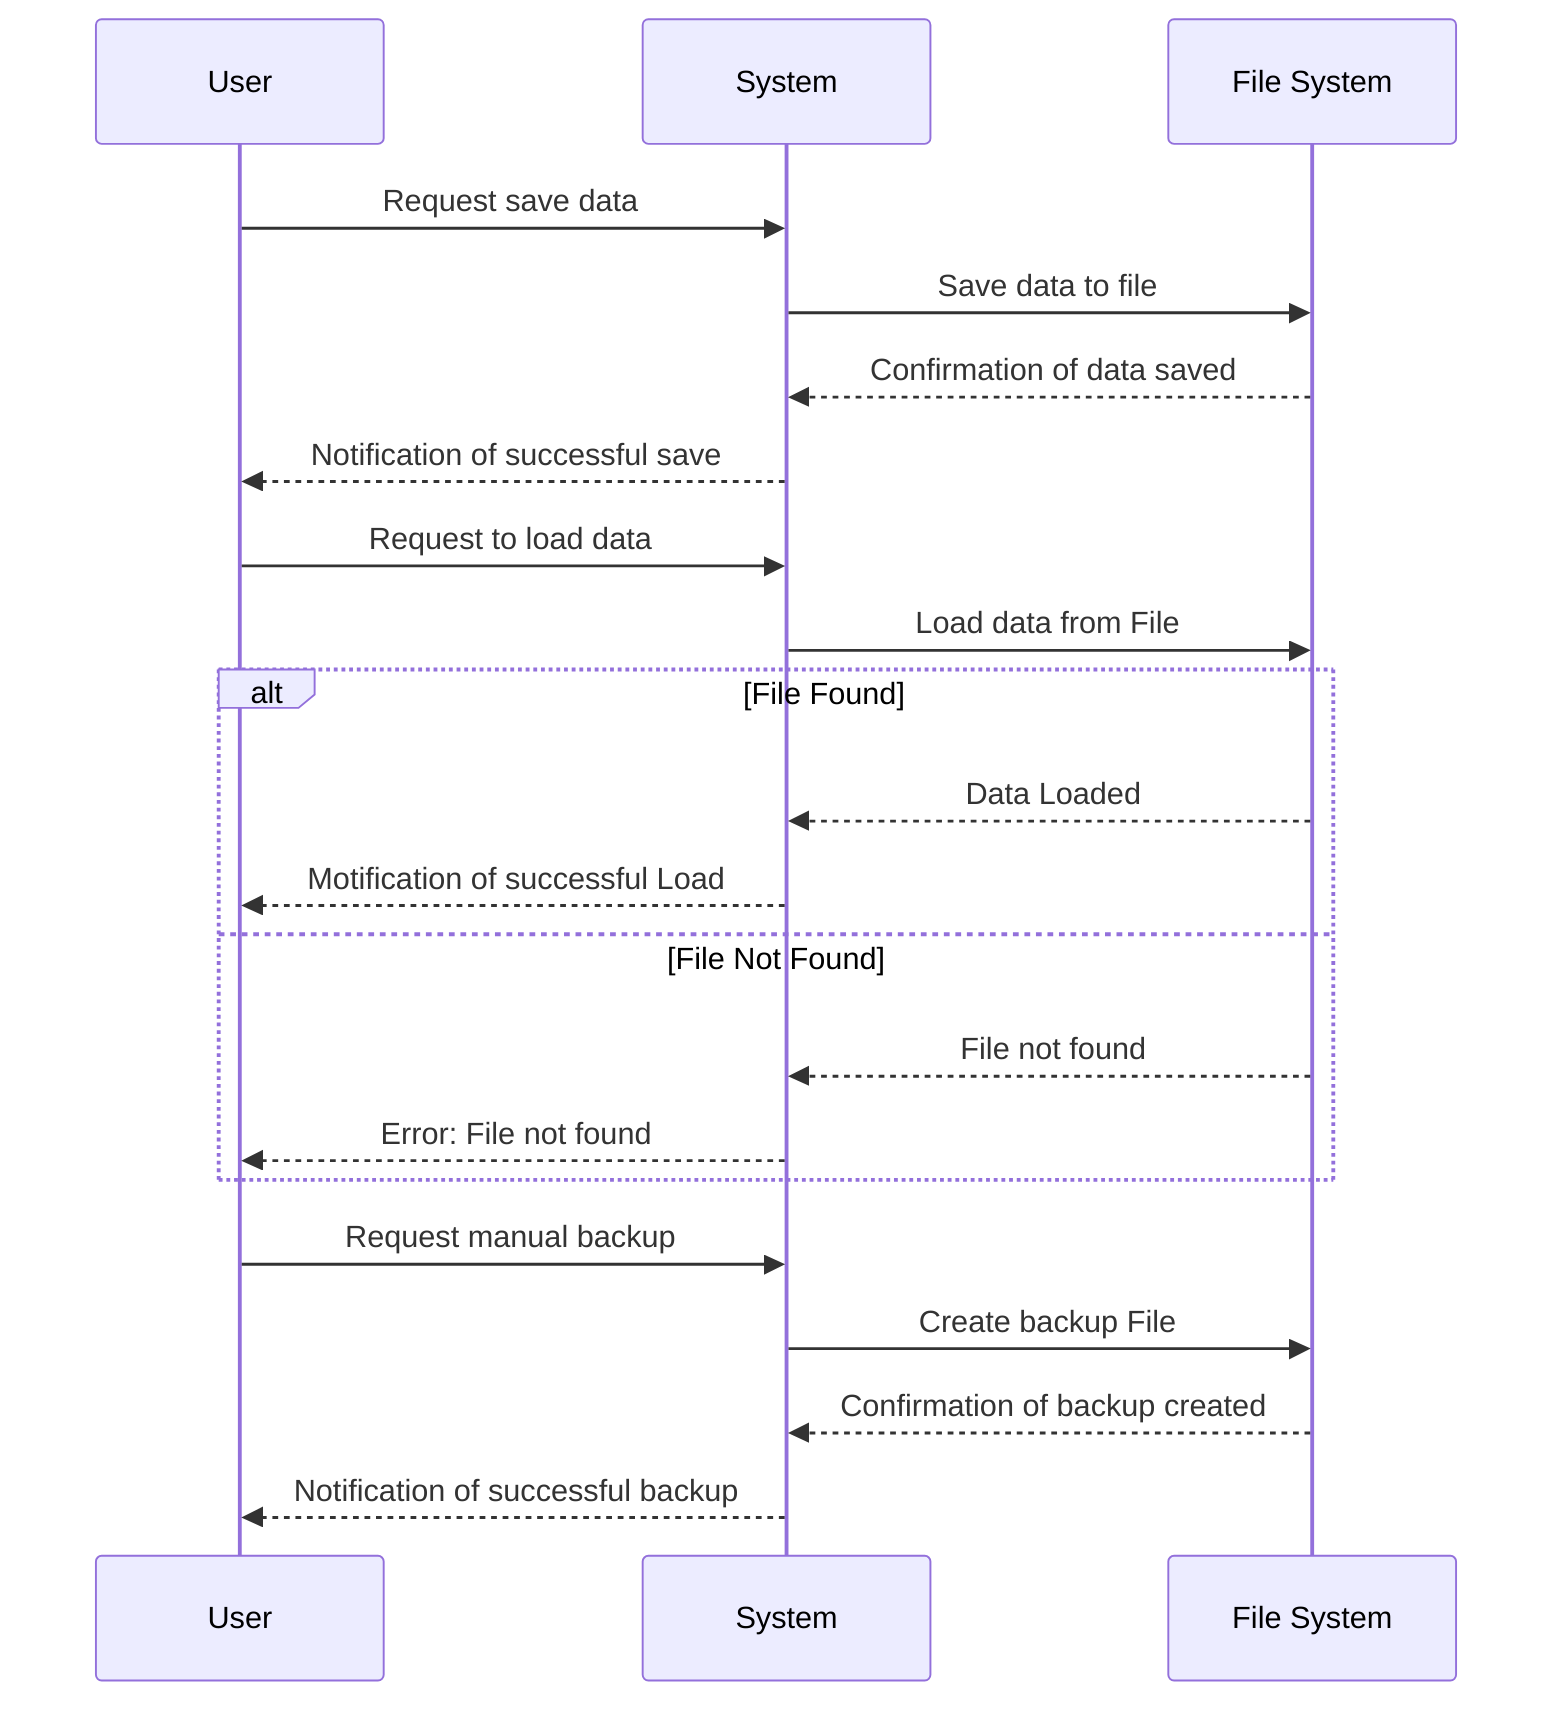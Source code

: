 sequenceDiagram
	participant User
	participant System
	participant File System

User ->> System : Request save data
System ->> File System : Save data to file
File System -->> System : Confirmation of data saved
System -->> User : Notification of successful save


User ->> System : Request to load data
System ->> File System : Load data from File
alt File Found
	File System -->> System : Data Loaded
	System -->> User : Motification of successful Load
else File Not Found
	File System -->> System : File not found
	System -->> User : Error: File not found
end


User ->> System : Request manual backup
System ->> File System : Create backup File
File System -->> System : Confirmation of backup created
System -->> User : Notification of successful backup